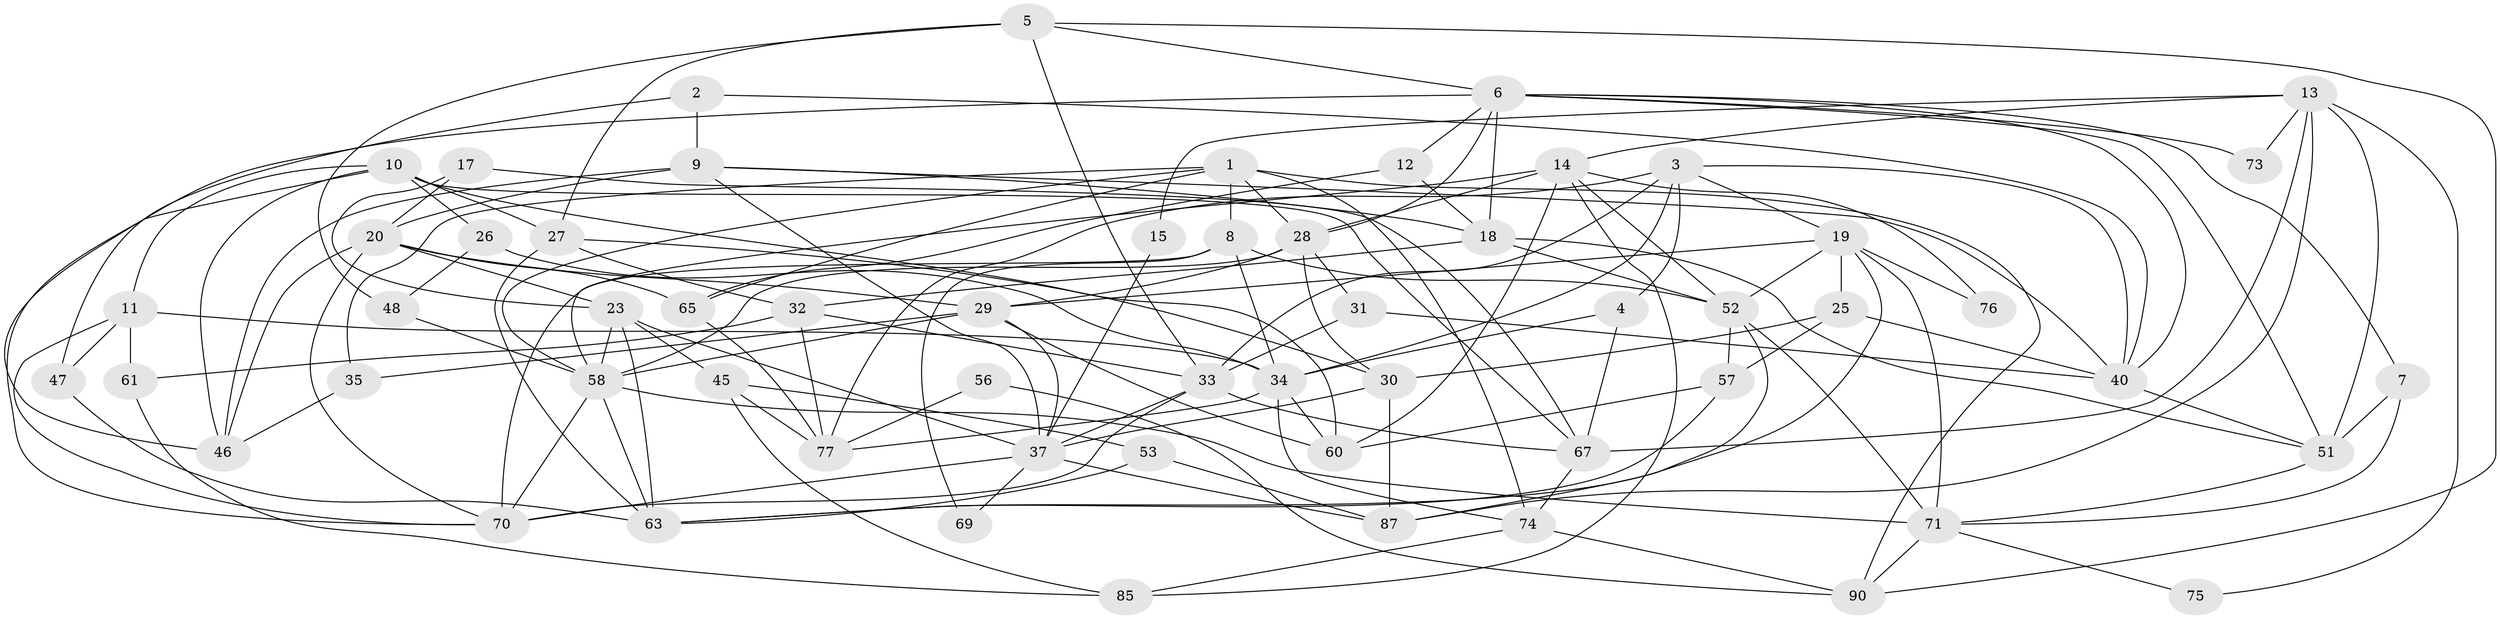 // Generated by graph-tools (version 1.1) at 2025/23/03/03/25 07:23:55]
// undirected, 59 vertices, 149 edges
graph export_dot {
graph [start="1"]
  node [color=gray90,style=filled];
  1;
  2;
  3 [super="+16"];
  4;
  5 [super="+62"];
  6 [super="+38"];
  7;
  8 [super="+49"];
  9 [super="+55"];
  10 [super="+24"];
  11 [super="+21"];
  12 [super="+59"];
  13 [super="+88"];
  14 [super="+94"];
  15;
  17;
  18 [super="+91"];
  19 [super="+22"];
  20 [super="+42"];
  23 [super="+41"];
  25 [super="+82"];
  26 [super="+84"];
  27 [super="+36"];
  28 [super="+44"];
  29 [super="+54"];
  30 [super="+89"];
  31;
  32 [super="+64"];
  33 [super="+39"];
  34 [super="+43"];
  35;
  37 [super="+92"];
  40 [super="+50"];
  45 [super="+79"];
  46 [super="+66"];
  47;
  48;
  51 [super="+72"];
  52 [super="+81"];
  53;
  56;
  57;
  58 [super="+68"];
  60 [super="+78"];
  61;
  63 [super="+80"];
  65;
  67 [super="+93"];
  69;
  70 [super="+86"];
  71;
  73;
  74;
  75;
  76;
  77 [super="+83"];
  85;
  87;
  90;
  1 -- 8;
  1 -- 90;
  1 -- 28;
  1 -- 35;
  1 -- 58;
  1 -- 65;
  1 -- 74;
  2 -- 40;
  2 -- 9;
  2 -- 47;
  3 -- 4;
  3 -- 34;
  3 -- 40;
  3 -- 19;
  3 -- 33;
  3 -- 77;
  4 -- 67;
  4 -- 34;
  5 -- 27;
  5 -- 6;
  5 -- 90;
  5 -- 48;
  5 -- 33;
  6 -- 40;
  6 -- 7;
  6 -- 51;
  6 -- 73;
  6 -- 28;
  6 -- 46;
  6 -- 18;
  6 -- 12;
  7 -- 51;
  7 -- 71;
  8 -- 34;
  8 -- 52;
  8 -- 69;
  8 -- 70;
  9 -- 37;
  9 -- 20;
  9 -- 40;
  9 -- 18;
  9 -- 46 [weight=2];
  10 -- 70;
  10 -- 26;
  10 -- 27;
  10 -- 60;
  10 -- 46;
  10 -- 67;
  10 -- 11;
  11 -- 47;
  11 -- 61;
  11 -- 70;
  11 -- 34;
  12 -- 18;
  12 -- 65;
  13 -- 14;
  13 -- 73;
  13 -- 75;
  13 -- 51;
  13 -- 87;
  13 -- 15;
  13 -- 67;
  14 -- 52;
  14 -- 60;
  14 -- 85;
  14 -- 58 [weight=2];
  14 -- 76;
  14 -- 28;
  15 -- 37;
  17 -- 23;
  17 -- 67;
  17 -- 20;
  18 -- 52;
  18 -- 32 [weight=2];
  18 -- 51;
  19 -- 71;
  19 -- 52;
  19 -- 25;
  19 -- 76;
  19 -- 29;
  19 -- 63;
  20 -- 65;
  20 -- 29;
  20 -- 46;
  20 -- 70;
  20 -- 23;
  23 -- 58;
  23 -- 63;
  23 -- 45;
  23 -- 37;
  25 -- 40;
  25 -- 30;
  25 -- 57;
  26 -- 34;
  26 -- 48;
  27 -- 63;
  27 -- 30;
  27 -- 32;
  28 -- 58;
  28 -- 29;
  28 -- 30;
  28 -- 31;
  29 -- 58;
  29 -- 60;
  29 -- 37;
  29 -- 35;
  30 -- 37;
  30 -- 87;
  31 -- 40;
  31 -- 33;
  32 -- 61;
  32 -- 77;
  32 -- 33;
  33 -- 67;
  33 -- 37;
  33 -- 70;
  34 -- 74;
  34 -- 60;
  34 -- 77;
  35 -- 46;
  37 -- 87;
  37 -- 69;
  37 -- 70;
  40 -- 51;
  45 -- 85;
  45 -- 53;
  45 -- 77;
  47 -- 63;
  48 -- 58;
  51 -- 71;
  52 -- 87;
  52 -- 57;
  52 -- 71;
  53 -- 63;
  53 -- 87;
  56 -- 77;
  56 -- 90;
  57 -- 63;
  57 -- 60;
  58 -- 71;
  58 -- 70;
  58 -- 63;
  61 -- 85;
  65 -- 77;
  67 -- 74;
  71 -- 75;
  71 -- 90;
  74 -- 90;
  74 -- 85;
}
